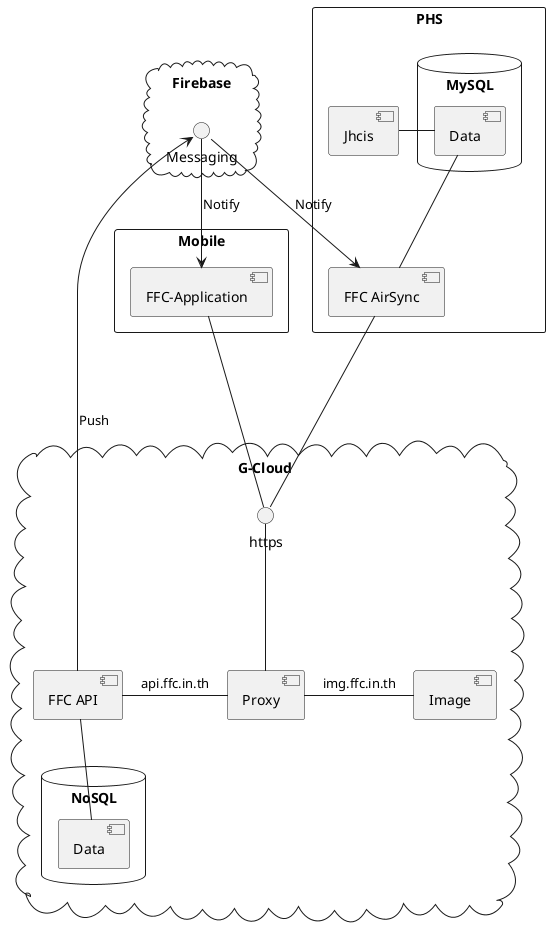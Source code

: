 @startuml

skinparam monochrome true
skinparam componentStyle uml2

rectangle PHS {
    [FFC AirSync] as AirSync
    [Jhcis]
    database "MySQL" {
        [Data] as JDB
    }
    AirSync -up- JDB
    JDB - Jhcis
}

cloud G-Cloud {
  [Proxy]
  [FFC API] as API
  [Image] as Img
  database "NoSQL" {
    [Data]
  }

  [Proxy] -up-- https
  Proxy - API : api.ffc.in.th
  Proxy - Img : img.ffc.in.th
  API -- Data

}

cloud Firebase {
   () Messaging
}

rectangle Mobile {
    [FFC-Application] as app
}

API --> Messaging : Push
Messaging --> app : Notify
Messaging ---> AirSync : Notify


AirSync --- https
app --- https

@enduml
